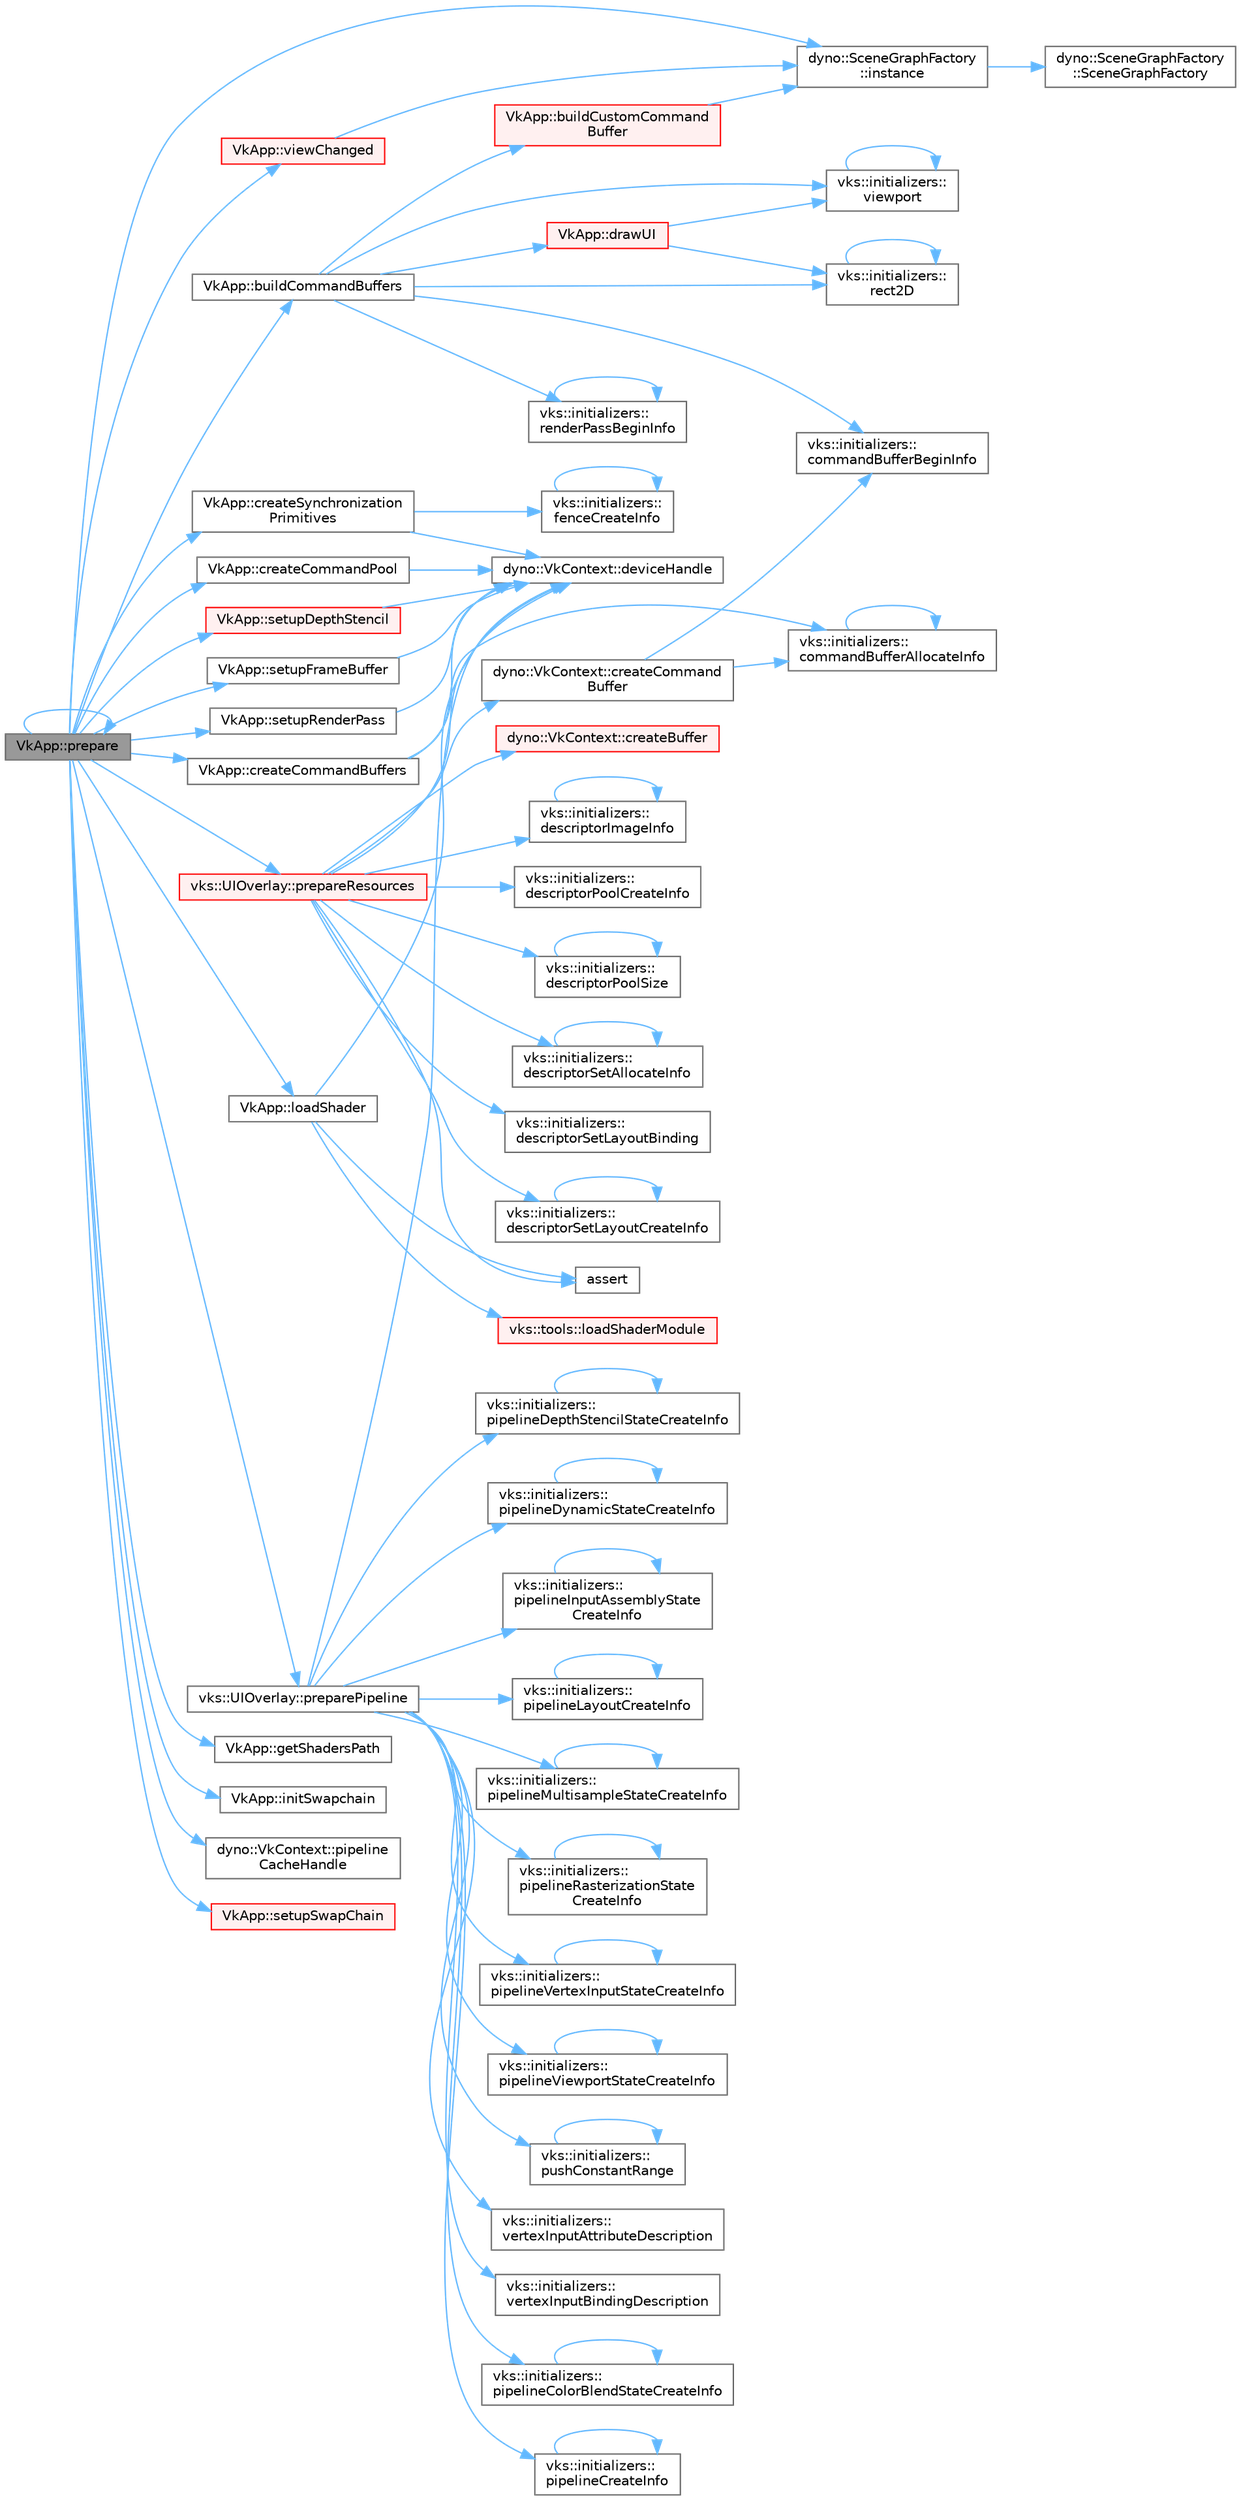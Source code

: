 digraph "VkApp::prepare"
{
 // LATEX_PDF_SIZE
  bgcolor="transparent";
  edge [fontname=Helvetica,fontsize=10,labelfontname=Helvetica,labelfontsize=10];
  node [fontname=Helvetica,fontsize=10,shape=box,height=0.2,width=0.4];
  rankdir="LR";
  Node1 [id="Node000001",label="VkApp::prepare",height=0.2,width=0.4,color="gray40", fillcolor="grey60", style="filled", fontcolor="black",tooltip="Prepares all Vulkan resources and functions required to run the sample."];
  Node1 -> Node2 [id="edge1_Node000001_Node000002",color="steelblue1",style="solid",tooltip=" "];
  Node2 [id="Node000002",label="VkApp::buildCommandBuffers",height=0.2,width=0.4,color="grey40", fillcolor="white", style="filled",URL="$class_vk_app.html#a38047afc15c4ecf19d652c4b8c62c544",tooltip="(Virtual) Called when resources have been recreated that require a rebuild of the command buffers (e...."];
  Node2 -> Node3 [id="edge2_Node000002_Node000003",color="steelblue1",style="solid",tooltip=" "];
  Node3 [id="Node000003",label="VkApp::buildCustomCommand\lBuffer",height=0.2,width=0.4,color="red", fillcolor="#FFF0F0", style="filled",URL="$class_vk_app.html#a2d514ecd18dc274f4117753e6c299b32",tooltip=" "];
  Node3 -> Node5 [id="edge3_Node000003_Node000005",color="steelblue1",style="solid",tooltip=" "];
  Node5 [id="Node000005",label="dyno::SceneGraphFactory\l::instance",height=0.2,width=0.4,color="grey40", fillcolor="white", style="filled",URL="$classdyno_1_1_scene_graph_factory.html#a734602c4eaa53d89bd0293015383677b",tooltip=" "];
  Node5 -> Node6 [id="edge4_Node000005_Node000006",color="steelblue1",style="solid",tooltip=" "];
  Node6 [id="Node000006",label="dyno::SceneGraphFactory\l::SceneGraphFactory",height=0.2,width=0.4,color="grey40", fillcolor="white", style="filled",URL="$classdyno_1_1_scene_graph_factory.html#a8903c0a4594870792c19db4302361bad",tooltip=" "];
  Node2 -> Node7 [id="edge5_Node000002_Node000007",color="steelblue1",style="solid",tooltip=" "];
  Node7 [id="Node000007",label="vks::initializers::\lcommandBufferBeginInfo",height=0.2,width=0.4,color="grey40", fillcolor="white", style="filled",URL="$namespacevks_1_1initializers.html#ab43b98c7cf767b67fd3501fedb4a8348",tooltip=" "];
  Node2 -> Node8 [id="edge6_Node000002_Node000008",color="steelblue1",style="solid",tooltip=" "];
  Node8 [id="Node000008",label="VkApp::drawUI",height=0.2,width=0.4,color="red", fillcolor="#FFF0F0", style="filled",URL="$class_vk_app.html#a0533d19e918fc69c112df4e80d75f50a",tooltip="Adds the drawing commands for the ImGui overlay to the given command buffer."];
  Node8 -> Node10 [id="edge7_Node000008_Node000010",color="steelblue1",style="solid",tooltip=" "];
  Node10 [id="Node000010",label="vks::initializers::\lrect2D",height=0.2,width=0.4,color="grey40", fillcolor="white", style="filled",URL="$namespacevks_1_1initializers.html#accf10566e09a15387484562d7b62fb1d",tooltip=" "];
  Node10 -> Node10 [id="edge8_Node000010_Node000010",color="steelblue1",style="solid",tooltip=" "];
  Node8 -> Node11 [id="edge9_Node000008_Node000011",color="steelblue1",style="solid",tooltip=" "];
  Node11 [id="Node000011",label="vks::initializers::\lviewport",height=0.2,width=0.4,color="grey40", fillcolor="white", style="filled",URL="$namespacevks_1_1initializers.html#ad8d2fa8d651cf0b1a1d6ee1190dd318c",tooltip=" "];
  Node11 -> Node11 [id="edge10_Node000011_Node000011",color="steelblue1",style="solid",tooltip=" "];
  Node2 -> Node10 [id="edge11_Node000002_Node000010",color="steelblue1",style="solid",tooltip=" "];
  Node2 -> Node12 [id="edge12_Node000002_Node000012",color="steelblue1",style="solid",tooltip=" "];
  Node12 [id="Node000012",label="vks::initializers::\lrenderPassBeginInfo",height=0.2,width=0.4,color="grey40", fillcolor="white", style="filled",URL="$namespacevks_1_1initializers.html#a9a2b0d6286daad93f68a4d9100a8f354",tooltip=" "];
  Node12 -> Node12 [id="edge13_Node000012_Node000012",color="steelblue1",style="solid",tooltip=" "];
  Node2 -> Node11 [id="edge14_Node000002_Node000011",color="steelblue1",style="solid",tooltip=" "];
  Node1 -> Node13 [id="edge15_Node000001_Node000013",color="steelblue1",style="solid",tooltip=" "];
  Node13 [id="Node000013",label="VkApp::createCommandBuffers",height=0.2,width=0.4,color="grey40", fillcolor="white", style="filled",URL="$class_vk_app.html#aebc0a020547b33662c7ab153e0f5ee78",tooltip=" "];
  Node13 -> Node14 [id="edge16_Node000013_Node000014",color="steelblue1",style="solid",tooltip=" "];
  Node14 [id="Node000014",label="vks::initializers::\lcommandBufferAllocateInfo",height=0.2,width=0.4,color="grey40", fillcolor="white", style="filled",URL="$namespacevks_1_1initializers.html#a56e8b0b74504c6870b752df0ec9052be",tooltip=" "];
  Node14 -> Node14 [id="edge17_Node000014_Node000014",color="steelblue1",style="solid",tooltip=" "];
  Node13 -> Node15 [id="edge18_Node000013_Node000015",color="steelblue1",style="solid",tooltip=" "];
  Node15 [id="Node000015",label="dyno::VkContext::deviceHandle",height=0.2,width=0.4,color="grey40", fillcolor="white", style="filled",URL="$classdyno_1_1_vk_context.html#af9eb048735ab3316470619f9bf0d4acf",tooltip=" "];
  Node1 -> Node16 [id="edge19_Node000001_Node000016",color="steelblue1",style="solid",tooltip=" "];
  Node16 [id="Node000016",label="VkApp::createCommandPool",height=0.2,width=0.4,color="grey40", fillcolor="white", style="filled",URL="$class_vk_app.html#aa52d47f3968ff9a6a8cb2c9b08ef6bf7",tooltip=" "];
  Node16 -> Node15 [id="edge20_Node000016_Node000015",color="steelblue1",style="solid",tooltip=" "];
  Node1 -> Node17 [id="edge21_Node000001_Node000017",color="steelblue1",style="solid",tooltip=" "];
  Node17 [id="Node000017",label="VkApp::createSynchronization\lPrimitives",height=0.2,width=0.4,color="grey40", fillcolor="white", style="filled",URL="$class_vk_app.html#a979e507f94ad91a3313f174b5f1bb759",tooltip=" "];
  Node17 -> Node15 [id="edge22_Node000017_Node000015",color="steelblue1",style="solid",tooltip=" "];
  Node17 -> Node18 [id="edge23_Node000017_Node000018",color="steelblue1",style="solid",tooltip=" "];
  Node18 [id="Node000018",label="vks::initializers::\lfenceCreateInfo",height=0.2,width=0.4,color="grey40", fillcolor="white", style="filled",URL="$namespacevks_1_1initializers.html#a8f324a3a5be6b9e9b8111f72dacf2a45",tooltip=" "];
  Node18 -> Node18 [id="edge24_Node000018_Node000018",color="steelblue1",style="solid",tooltip=" "];
  Node1 -> Node19 [id="edge25_Node000001_Node000019",color="steelblue1",style="solid",tooltip=" "];
  Node19 [id="Node000019",label="VkApp::getShadersPath",height=0.2,width=0.4,color="grey40", fillcolor="white", style="filled",URL="$class_vk_app.html#a48bef09a764d0bca883e90ecb0d1ca35",tooltip=" "];
  Node1 -> Node20 [id="edge26_Node000001_Node000020",color="steelblue1",style="solid",tooltip=" "];
  Node20 [id="Node000020",label="VkApp::initSwapchain",height=0.2,width=0.4,color="grey40", fillcolor="white", style="filled",URL="$class_vk_app.html#a460af057e541a9099c0e365ca17377bd",tooltip=" "];
  Node1 -> Node5 [id="edge27_Node000001_Node000005",color="steelblue1",style="solid",tooltip=" "];
  Node1 -> Node21 [id="edge28_Node000001_Node000021",color="steelblue1",style="solid",tooltip=" "];
  Node21 [id="Node000021",label="VkApp::loadShader",height=0.2,width=0.4,color="grey40", fillcolor="white", style="filled",URL="$class_vk_app.html#a51d7f3cc4d61f08151beb768cd539afc",tooltip="Loads a SPIR-V shader file for the given shader stage."];
  Node21 -> Node22 [id="edge29_Node000021_Node000022",color="steelblue1",style="solid",tooltip=" "];
  Node22 [id="Node000022",label="assert",height=0.2,width=0.4,color="grey40", fillcolor="white", style="filled",URL="$_vulkan_swap_chain_8cpp.html#a21b5a77bb7dd2ff2a93f6c086da96d46",tooltip=" "];
  Node21 -> Node15 [id="edge30_Node000021_Node000015",color="steelblue1",style="solid",tooltip=" "];
  Node21 -> Node23 [id="edge31_Node000021_Node000023",color="steelblue1",style="solid",tooltip=" "];
  Node23 [id="Node000023",label="vks::tools::loadShaderModule",height=0.2,width=0.4,color="red", fillcolor="#FFF0F0", style="filled",URL="$namespacevks_1_1tools.html#aa380531b68a77c583e47137bc66cc952",tooltip=" "];
  Node1 -> Node25 [id="edge32_Node000001_Node000025",color="steelblue1",style="solid",tooltip=" "];
  Node25 [id="Node000025",label="dyno::VkContext::pipeline\lCacheHandle",height=0.2,width=0.4,color="grey40", fillcolor="white", style="filled",URL="$classdyno_1_1_vk_context.html#a2d998d0d7d732980954b91853890717d",tooltip=" "];
  Node1 -> Node1 [id="edge33_Node000001_Node000001",color="steelblue1",style="solid",tooltip=" "];
  Node1 -> Node26 [id="edge34_Node000001_Node000026",color="steelblue1",style="solid",tooltip=" "];
  Node26 [id="Node000026",label="vks::UIOverlay::preparePipeline",height=0.2,width=0.4,color="grey40", fillcolor="white", style="filled",URL="$classvks_1_1_u_i_overlay.html#acb538285f075feb5d74b7ef6edde6250",tooltip=" "];
  Node26 -> Node15 [id="edge35_Node000026_Node000015",color="steelblue1",style="solid",tooltip=" "];
  Node26 -> Node27 [id="edge36_Node000026_Node000027",color="steelblue1",style="solid",tooltip=" "];
  Node27 [id="Node000027",label="vks::initializers::\lpipelineColorBlendStateCreateInfo",height=0.2,width=0.4,color="grey40", fillcolor="white", style="filled",URL="$namespacevks_1_1initializers.html#a13ed806b39d35b7fb6109d8640c76713",tooltip=" "];
  Node27 -> Node27 [id="edge37_Node000027_Node000027",color="steelblue1",style="solid",tooltip=" "];
  Node26 -> Node28 [id="edge38_Node000026_Node000028",color="steelblue1",style="solid",tooltip=" "];
  Node28 [id="Node000028",label="vks::initializers::\lpipelineCreateInfo",height=0.2,width=0.4,color="grey40", fillcolor="white", style="filled",URL="$namespacevks_1_1initializers.html#a81847c857982c5e6497da2f6016f0181",tooltip=" "];
  Node28 -> Node28 [id="edge39_Node000028_Node000028",color="steelblue1",style="solid",tooltip=" "];
  Node26 -> Node29 [id="edge40_Node000026_Node000029",color="steelblue1",style="solid",tooltip=" "];
  Node29 [id="Node000029",label="vks::initializers::\lpipelineDepthStencilStateCreateInfo",height=0.2,width=0.4,color="grey40", fillcolor="white", style="filled",URL="$namespacevks_1_1initializers.html#aace02f7e7584446e8fd5f6ee0c71ffcd",tooltip=" "];
  Node29 -> Node29 [id="edge41_Node000029_Node000029",color="steelblue1",style="solid",tooltip=" "];
  Node26 -> Node30 [id="edge42_Node000026_Node000030",color="steelblue1",style="solid",tooltip=" "];
  Node30 [id="Node000030",label="vks::initializers::\lpipelineDynamicStateCreateInfo",height=0.2,width=0.4,color="grey40", fillcolor="white", style="filled",URL="$namespacevks_1_1initializers.html#a48062df09cdc9254ee9ce2a9ec94c049",tooltip=" "];
  Node30 -> Node30 [id="edge43_Node000030_Node000030",color="steelblue1",style="solid",tooltip=" "];
  Node26 -> Node31 [id="edge44_Node000026_Node000031",color="steelblue1",style="solid",tooltip=" "];
  Node31 [id="Node000031",label="vks::initializers::\lpipelineInputAssemblyState\lCreateInfo",height=0.2,width=0.4,color="grey40", fillcolor="white", style="filled",URL="$namespacevks_1_1initializers.html#ab19422402a28426f936080b33351d977",tooltip=" "];
  Node31 -> Node31 [id="edge45_Node000031_Node000031",color="steelblue1",style="solid",tooltip=" "];
  Node26 -> Node32 [id="edge46_Node000026_Node000032",color="steelblue1",style="solid",tooltip=" "];
  Node32 [id="Node000032",label="vks::initializers::\lpipelineLayoutCreateInfo",height=0.2,width=0.4,color="grey40", fillcolor="white", style="filled",URL="$namespacevks_1_1initializers.html#a71e23ccbb020827e5d227657190bd56c",tooltip=" "];
  Node32 -> Node32 [id="edge47_Node000032_Node000032",color="steelblue1",style="solid",tooltip=" "];
  Node26 -> Node33 [id="edge48_Node000026_Node000033",color="steelblue1",style="solid",tooltip=" "];
  Node33 [id="Node000033",label="vks::initializers::\lpipelineMultisampleStateCreateInfo",height=0.2,width=0.4,color="grey40", fillcolor="white", style="filled",URL="$namespacevks_1_1initializers.html#a8a3325acec4a6a704120c9d9585ad0fa",tooltip=" "];
  Node33 -> Node33 [id="edge49_Node000033_Node000033",color="steelblue1",style="solid",tooltip=" "];
  Node26 -> Node34 [id="edge50_Node000026_Node000034",color="steelblue1",style="solid",tooltip=" "];
  Node34 [id="Node000034",label="vks::initializers::\lpipelineRasterizationState\lCreateInfo",height=0.2,width=0.4,color="grey40", fillcolor="white", style="filled",URL="$namespacevks_1_1initializers.html#a2ea01449df3d83c9453843ab26483c46",tooltip=" "];
  Node34 -> Node34 [id="edge51_Node000034_Node000034",color="steelblue1",style="solid",tooltip=" "];
  Node26 -> Node35 [id="edge52_Node000026_Node000035",color="steelblue1",style="solid",tooltip=" "];
  Node35 [id="Node000035",label="vks::initializers::\lpipelineVertexInputStateCreateInfo",height=0.2,width=0.4,color="grey40", fillcolor="white", style="filled",URL="$namespacevks_1_1initializers.html#ad2b96558ac811363c36880670cb74f11",tooltip=" "];
  Node35 -> Node35 [id="edge53_Node000035_Node000035",color="steelblue1",style="solid",tooltip=" "];
  Node26 -> Node36 [id="edge54_Node000026_Node000036",color="steelblue1",style="solid",tooltip=" "];
  Node36 [id="Node000036",label="vks::initializers::\lpipelineViewportStateCreateInfo",height=0.2,width=0.4,color="grey40", fillcolor="white", style="filled",URL="$namespacevks_1_1initializers.html#a1c47576461d44f8fbeebc47a3cb3c0ec",tooltip=" "];
  Node36 -> Node36 [id="edge55_Node000036_Node000036",color="steelblue1",style="solid",tooltip=" "];
  Node26 -> Node37 [id="edge56_Node000026_Node000037",color="steelblue1",style="solid",tooltip=" "];
  Node37 [id="Node000037",label="vks::initializers::\lpushConstantRange",height=0.2,width=0.4,color="grey40", fillcolor="white", style="filled",URL="$namespacevks_1_1initializers.html#a6f9d4268ab7f1fa835948c07fe1c978f",tooltip=" "];
  Node37 -> Node37 [id="edge57_Node000037_Node000037",color="steelblue1",style="solid",tooltip=" "];
  Node26 -> Node38 [id="edge58_Node000026_Node000038",color="steelblue1",style="solid",tooltip=" "];
  Node38 [id="Node000038",label="vks::initializers::\lvertexInputAttributeDescription",height=0.2,width=0.4,color="grey40", fillcolor="white", style="filled",URL="$namespacevks_1_1initializers.html#a00759c1d7d95672c4fe41171af949d14",tooltip=" "];
  Node26 -> Node39 [id="edge59_Node000026_Node000039",color="steelblue1",style="solid",tooltip=" "];
  Node39 [id="Node000039",label="vks::initializers::\lvertexInputBindingDescription",height=0.2,width=0.4,color="grey40", fillcolor="white", style="filled",URL="$namespacevks_1_1initializers.html#a5c92f6b3b281a45e7184e17040f1f1dd",tooltip=" "];
  Node1 -> Node40 [id="edge60_Node000001_Node000040",color="steelblue1",style="solid",tooltip=" "];
  Node40 [id="Node000040",label="vks::UIOverlay::prepareResources",height=0.2,width=0.4,color="red", fillcolor="#FFF0F0", style="filled",URL="$classvks_1_1_u_i_overlay.html#a172f4166d40c528b5265c77646939fae",tooltip=" "];
  Node40 -> Node22 [id="edge61_Node000040_Node000022",color="steelblue1",style="solid",tooltip=" "];
  Node40 -> Node41 [id="edge62_Node000040_Node000041",color="steelblue1",style="solid",tooltip=" "];
  Node41 [id="Node000041",label="dyno::VkContext::createBuffer",height=0.2,width=0.4,color="red", fillcolor="#FFF0F0", style="filled",URL="$classdyno_1_1_vk_context.html#a028ed53563ea1872e4fc37bd38508d9b",tooltip=" "];
  Node40 -> Node46 [id="edge63_Node000040_Node000046",color="steelblue1",style="solid",tooltip=" "];
  Node46 [id="Node000046",label="dyno::VkContext::createCommand\lBuffer",height=0.2,width=0.4,color="grey40", fillcolor="white", style="filled",URL="$classdyno_1_1_vk_context.html#a4614d8aa521f10227d44141087f0303e",tooltip=" "];
  Node46 -> Node14 [id="edge64_Node000046_Node000014",color="steelblue1",style="solid",tooltip=" "];
  Node46 -> Node7 [id="edge65_Node000046_Node000007",color="steelblue1",style="solid",tooltip=" "];
  Node40 -> Node47 [id="edge66_Node000040_Node000047",color="steelblue1",style="solid",tooltip=" "];
  Node47 [id="Node000047",label="vks::initializers::\ldescriptorImageInfo",height=0.2,width=0.4,color="grey40", fillcolor="white", style="filled",URL="$namespacevks_1_1initializers.html#aecac1a7c5e7ab6946f0fa63a5ea4c096",tooltip=" "];
  Node47 -> Node47 [id="edge67_Node000047_Node000047",color="steelblue1",style="solid",tooltip=" "];
  Node40 -> Node48 [id="edge68_Node000040_Node000048",color="steelblue1",style="solid",tooltip=" "];
  Node48 [id="Node000048",label="vks::initializers::\ldescriptorPoolCreateInfo",height=0.2,width=0.4,color="grey40", fillcolor="white", style="filled",URL="$namespacevks_1_1initializers.html#a42f5db2a056d41b4689d69f2566016c7",tooltip=" "];
  Node40 -> Node49 [id="edge69_Node000040_Node000049",color="steelblue1",style="solid",tooltip=" "];
  Node49 [id="Node000049",label="vks::initializers::\ldescriptorPoolSize",height=0.2,width=0.4,color="grey40", fillcolor="white", style="filled",URL="$namespacevks_1_1initializers.html#a24a193069c18ab4d2fa01b82d356e5a1",tooltip=" "];
  Node49 -> Node49 [id="edge70_Node000049_Node000049",color="steelblue1",style="solid",tooltip=" "];
  Node40 -> Node50 [id="edge71_Node000040_Node000050",color="steelblue1",style="solid",tooltip=" "];
  Node50 [id="Node000050",label="vks::initializers::\ldescriptorSetAllocateInfo",height=0.2,width=0.4,color="grey40", fillcolor="white", style="filled",URL="$namespacevks_1_1initializers.html#a8dd23a3e4dec9e33cffbeac0e39fb68d",tooltip=" "];
  Node50 -> Node50 [id="edge72_Node000050_Node000050",color="steelblue1",style="solid",tooltip=" "];
  Node40 -> Node51 [id="edge73_Node000040_Node000051",color="steelblue1",style="solid",tooltip=" "];
  Node51 [id="Node000051",label="vks::initializers::\ldescriptorSetLayoutBinding",height=0.2,width=0.4,color="grey40", fillcolor="white", style="filled",URL="$namespacevks_1_1initializers.html#a099d99b6c33dbc799fa99a3218cc86c0",tooltip=" "];
  Node40 -> Node52 [id="edge74_Node000040_Node000052",color="steelblue1",style="solid",tooltip=" "];
  Node52 [id="Node000052",label="vks::initializers::\ldescriptorSetLayoutCreateInfo",height=0.2,width=0.4,color="grey40", fillcolor="white", style="filled",URL="$namespacevks_1_1initializers.html#a1728a811a04c64fed92ce854a2969e0a",tooltip=" "];
  Node52 -> Node52 [id="edge75_Node000052_Node000052",color="steelblue1",style="solid",tooltip=" "];
  Node40 -> Node15 [id="edge76_Node000040_Node000015",color="steelblue1",style="solid",tooltip=" "];
  Node1 -> Node62 [id="edge77_Node000001_Node000062",color="steelblue1",style="solid",tooltip=" "];
  Node62 [id="Node000062",label="VkApp::setupDepthStencil",height=0.2,width=0.4,color="red", fillcolor="#FFF0F0", style="filled",URL="$class_vk_app.html#a885893a4870100949051d768130e9520",tooltip="(Virtual) Setup default depth and stencil views"];
  Node62 -> Node15 [id="edge78_Node000062_Node000015",color="steelblue1",style="solid",tooltip=" "];
  Node1 -> Node63 [id="edge79_Node000001_Node000063",color="steelblue1",style="solid",tooltip=" "];
  Node63 [id="Node000063",label="VkApp::setupFrameBuffer",height=0.2,width=0.4,color="grey40", fillcolor="white", style="filled",URL="$class_vk_app.html#a3f057963f839559ea6d71e2163417997",tooltip="(Virtual) Setup default framebuffers for all requested swapchain images"];
  Node63 -> Node15 [id="edge80_Node000063_Node000015",color="steelblue1",style="solid",tooltip=" "];
  Node1 -> Node64 [id="edge81_Node000001_Node000064",color="steelblue1",style="solid",tooltip=" "];
  Node64 [id="Node000064",label="VkApp::setupRenderPass",height=0.2,width=0.4,color="grey40", fillcolor="white", style="filled",URL="$class_vk_app.html#aec8d2f6c0da4ff8c6e995aa51a69e386",tooltip="(Virtual) Setup a default renderpass"];
  Node64 -> Node15 [id="edge82_Node000064_Node000015",color="steelblue1",style="solid",tooltip=" "];
  Node1 -> Node65 [id="edge83_Node000001_Node000065",color="steelblue1",style="solid",tooltip=" "];
  Node65 [id="Node000065",label="VkApp::setupSwapChain",height=0.2,width=0.4,color="red", fillcolor="#FFF0F0", style="filled",URL="$class_vk_app.html#a8a926ccea752b2a139453f054ca1480d",tooltip=" "];
  Node1 -> Node67 [id="edge84_Node000001_Node000067",color="steelblue1",style="solid",tooltip=" "];
  Node67 [id="Node000067",label="VkApp::viewChanged",height=0.2,width=0.4,color="red", fillcolor="#FFF0F0", style="filled",URL="$class_vk_app.html#a6404e5667eef136f91987f9f525dc688",tooltip="(Virtual) Called when the camera view has changed"];
  Node67 -> Node5 [id="edge85_Node000067_Node000005",color="steelblue1",style="solid",tooltip=" "];
}

